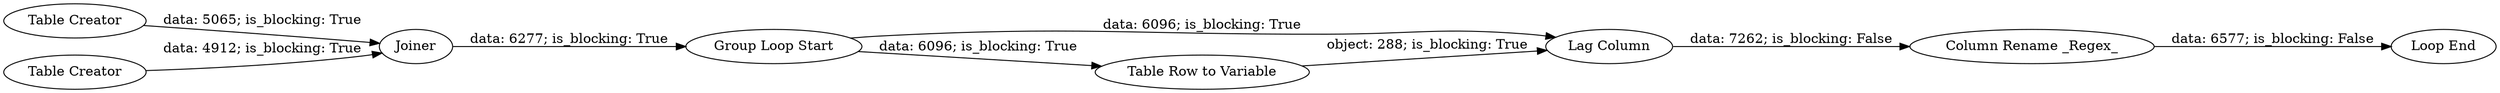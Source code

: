 digraph {
	"1911647730843303277_9" [label="Column Rename _Regex_"]
	"1911647730843303277_3" [label="Group Loop Start"]
	"1911647730843303277_6" [label="Loop End"]
	"1911647730843303277_5" [label="Lag Column"]
	"1911647730843303277_7" [label=Joiner]
	"1911647730843303277_2" [label="Table Creator"]
	"1911647730843303277_1" [label="Table Creator"]
	"1911647730843303277_8" [label="Table Row to Variable"]
	"1911647730843303277_8" -> "1911647730843303277_5" [label="object: 288; is_blocking: True"]
	"1911647730843303277_7" -> "1911647730843303277_3" [label="data: 6277; is_blocking: True"]
	"1911647730843303277_1" -> "1911647730843303277_7" [label="data: 4912; is_blocking: True"]
	"1911647730843303277_2" -> "1911647730843303277_7" [label="data: 5065; is_blocking: True"]
	"1911647730843303277_5" -> "1911647730843303277_9" [label="data: 7262; is_blocking: False"]
	"1911647730843303277_9" -> "1911647730843303277_6" [label="data: 6577; is_blocking: False"]
	"1911647730843303277_3" -> "1911647730843303277_8" [label="data: 6096; is_blocking: True"]
	"1911647730843303277_3" -> "1911647730843303277_5" [label="data: 6096; is_blocking: True"]
	rankdir=LR
}
